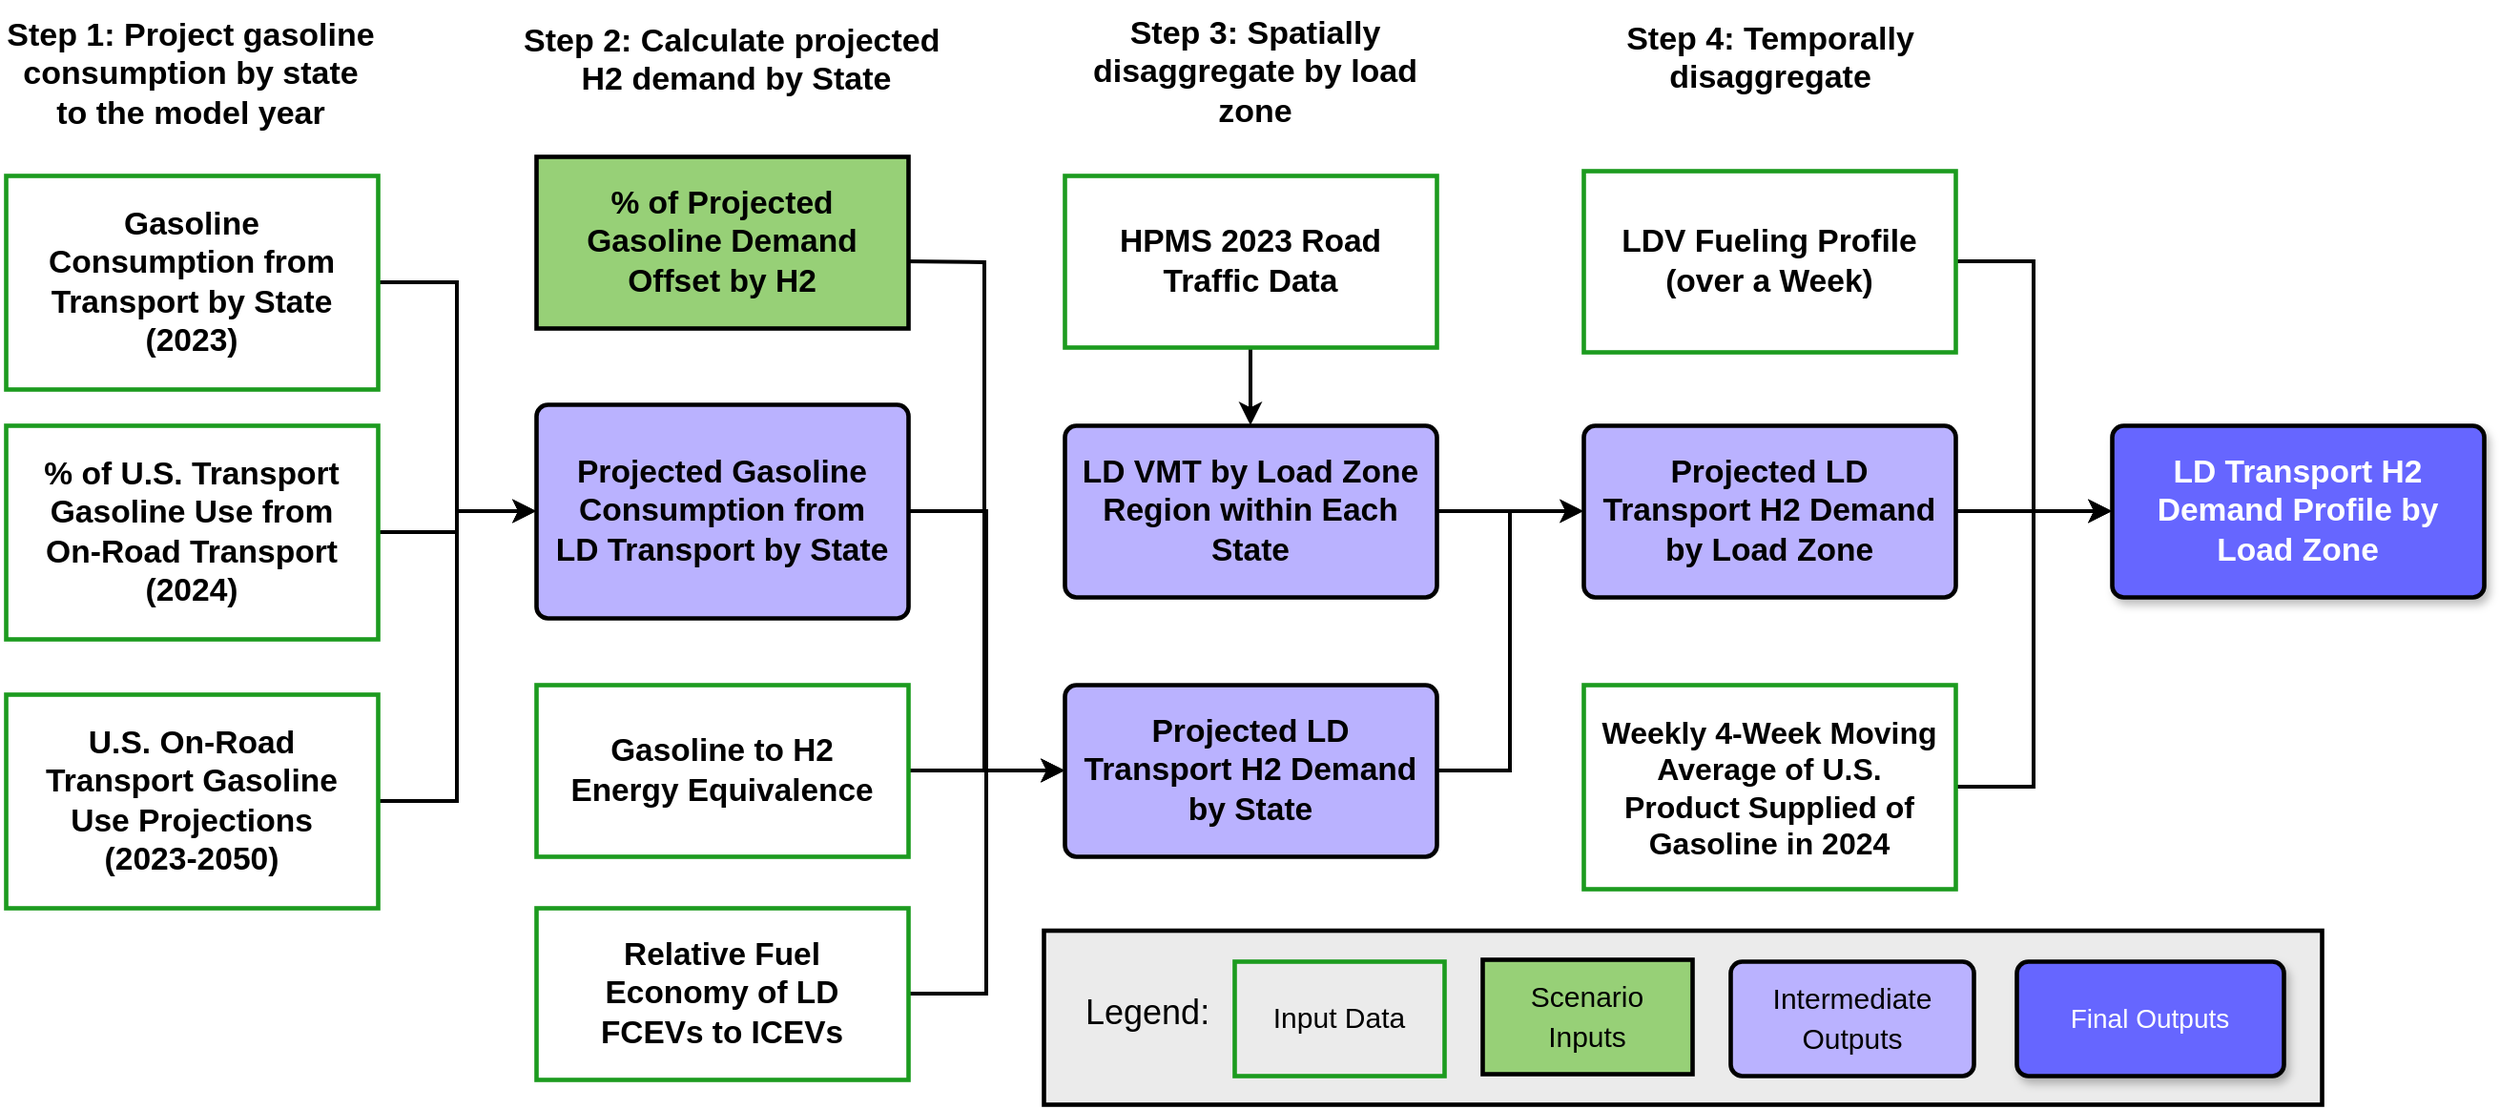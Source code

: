 <mxfile version="28.1.2">
  <diagram name="Page-1" id="tvLAB2uGc-5grK_Enac1">
    <mxGraphModel dx="2594" dy="1349" grid="1" gridSize="10" guides="1" tooltips="1" connect="1" arrows="1" fold="1" page="0" pageScale="1" pageWidth="1100" pageHeight="850" math="0" shadow="0">
      <root>
        <mxCell id="0" />
        <mxCell id="1" parent="0" />
        <mxCell id="dEbh50wQoavsR-OBHUa4-4" value="" style="html=1;overflow=block;blockSpacing=1;whiteSpace=wrap;fontSize=16.8;fontStyle=1;align=center;spacing=9;strokeOpacity=100;fillOpacity=100;rounded=0;absoluteArcSize=1;arcSize=12;strokeWidth=2.3;lucidId=vB_j5El_Hg4W;fillColor=#EBEBEB;" vertex="1" parent="1">
          <mxGeometry x="-451" y="155.75" width="670" height="91.25" as="geometry" />
        </mxCell>
        <mxCell id="cWuKMoKahMMsqKZCvLfM-26" style="edgeStyle=orthogonalEdgeStyle;rounded=0;orthogonalLoop=1;jettySize=auto;html=1;exitX=1;exitY=0.5;exitDx=0;exitDy=0;entryX=0;entryY=0.5;entryDx=0;entryDy=0;fontStyle=1;fontSize=16;strokeWidth=2;" parent="1" source="cWuKMoKahMMsqKZCvLfM-1" target="cWuKMoKahMMsqKZCvLfM-13" edge="1">
          <mxGeometry relative="1" as="geometry" />
        </mxCell>
        <mxCell id="cWuKMoKahMMsqKZCvLfM-1" value="Gasoline Consumption from Transport by State (2023)" style="html=1;overflow=block;blockSpacing=1;whiteSpace=wrap;fontSize=16.8;fontStyle=1;align=center;spacing=9;strokeOpacity=100;fillOpacity=0;rounded=0;absoluteArcSize=1;arcSize=12;strokeWidth=2.3;lucidId=Ra_jEc_tzvwS;strokeColor=#1C9B1F;" parent="1" vertex="1">
          <mxGeometry x="-995" y="-240" width="195" height="112" as="geometry" />
        </mxCell>
        <mxCell id="cWuKMoKahMMsqKZCvLfM-27" style="edgeStyle=orthogonalEdgeStyle;rounded=0;orthogonalLoop=1;jettySize=auto;html=1;entryX=0;entryY=0.5;entryDx=0;entryDy=0;fontStyle=1;strokeWidth=2;" parent="1" source="cWuKMoKahMMsqKZCvLfM-2" target="cWuKMoKahMMsqKZCvLfM-13" edge="1">
          <mxGeometry relative="1" as="geometry" />
        </mxCell>
        <mxCell id="cWuKMoKahMMsqKZCvLfM-2" value="% of U.S. Transport Gasoline Use from On-Road Transport (2024)" style="html=1;overflow=block;blockSpacing=1;whiteSpace=wrap;fontSize=16.8;fontStyle=1;align=center;spacing=9;strokeOpacity=100;fillOpacity=0;rounded=0;absoluteArcSize=1;arcSize=12;fillColor=#000000;strokeWidth=2.3;lucidId=Bf6ri0L1tkaB;strokeColor=#1C9B1F;" parent="1" vertex="1">
          <mxGeometry x="-995" y="-109" width="195" height="112" as="geometry" />
        </mxCell>
        <mxCell id="cWuKMoKahMMsqKZCvLfM-28" style="edgeStyle=orthogonalEdgeStyle;rounded=0;orthogonalLoop=1;jettySize=auto;html=1;exitX=1;exitY=0.5;exitDx=0;exitDy=0;entryX=0;entryY=0.5;entryDx=0;entryDy=0;fontStyle=1;strokeWidth=2;" parent="1" source="cWuKMoKahMMsqKZCvLfM-3" target="cWuKMoKahMMsqKZCvLfM-13" edge="1">
          <mxGeometry relative="1" as="geometry" />
        </mxCell>
        <mxCell id="cWuKMoKahMMsqKZCvLfM-3" value="U.S. On-Road Transport Gasoline Use Projections (2023-2050)" style="html=1;overflow=block;blockSpacing=1;whiteSpace=wrap;fontSize=16.8;fontStyle=1;align=center;spacing=9;strokeOpacity=100;fillOpacity=0;rounded=0;absoluteArcSize=1;arcSize=12;fillColor=#000000;strokeWidth=2.3;lucidId=fg6rZgMcyNaT;strokeColor=#1C9B1F;" parent="1" vertex="1">
          <mxGeometry x="-995" y="32" width="195" height="112" as="geometry" />
        </mxCell>
        <mxCell id="cWuKMoKahMMsqKZCvLfM-34" style="edgeStyle=orthogonalEdgeStyle;rounded=0;orthogonalLoop=1;jettySize=auto;html=1;exitX=1;exitY=0.5;exitDx=0;exitDy=0;entryX=0;entryY=0.5;entryDx=0;entryDy=0;strokeWidth=2;" parent="1" source="cWuKMoKahMMsqKZCvLfM-4" target="cWuKMoKahMMsqKZCvLfM-6" edge="1">
          <mxGeometry relative="1" as="geometry" />
        </mxCell>
        <mxCell id="cWuKMoKahMMsqKZCvLfM-4" value="Relative Fuel Economy of LD FCEVs to ICEVs " style="html=1;overflow=block;blockSpacing=1;whiteSpace=wrap;fontSize=16.7;fontStyle=1;align=center;spacing=9;strokeOpacity=100;fillOpacity=0;rounded=0;absoluteArcSize=1;arcSize=12;fillColor=#000000;strokeWidth=2.3;lucidId=.a_jLDfp3aDH;strokeColor=#1C9B1F;" parent="1" vertex="1">
          <mxGeometry x="-717" y="144" width="195" height="90" as="geometry" />
        </mxCell>
        <mxCell id="cWuKMoKahMMsqKZCvLfM-38" style="edgeStyle=orthogonalEdgeStyle;rounded=0;orthogonalLoop=1;jettySize=auto;html=1;exitX=1;exitY=0.5;exitDx=0;exitDy=0;entryX=0;entryY=0.5;entryDx=0;entryDy=0;strokeWidth=2;" parent="1" source="cWuKMoKahMMsqKZCvLfM-6" target="cWuKMoKahMMsqKZCvLfM-36" edge="1">
          <mxGeometry relative="1" as="geometry" />
        </mxCell>
        <mxCell id="cWuKMoKahMMsqKZCvLfM-6" value=" Projected LD Transport H2 Demand by State" style="html=1;overflow=block;blockSpacing=1;whiteSpace=wrap;fontSize=16.8;fontStyle=1;align=center;spacing=9;strokeOpacity=100;fillOpacity=100;rounded=1;absoluteArcSize=1;arcSize=12;fillColor=#BAB2FF;strokeWidth=2.3;lucidId=0c_j3FTjjWoH;" parent="1" vertex="1">
          <mxGeometry x="-440" y="27" width="195" height="90" as="geometry" />
        </mxCell>
        <mxCell id="cWuKMoKahMMsqKZCvLfM-37" style="edgeStyle=orthogonalEdgeStyle;rounded=0;orthogonalLoop=1;jettySize=auto;html=1;exitX=1;exitY=0.5;exitDx=0;exitDy=0;entryX=0;entryY=0.5;entryDx=0;entryDy=0;strokeWidth=2;" parent="1" source="cWuKMoKahMMsqKZCvLfM-8" target="cWuKMoKahMMsqKZCvLfM-36" edge="1">
          <mxGeometry relative="1" as="geometry" />
        </mxCell>
        <mxCell id="cWuKMoKahMMsqKZCvLfM-8" value="LD VMT by Load Zone Region within Each State" style="html=1;overflow=block;blockSpacing=1;whiteSpace=wrap;fontSize=16.8;fontStyle=1;align=center;spacing=9;strokeOpacity=100;fillOpacity=100;rounded=1;absoluteArcSize=1;arcSize=12;fillColor=#BAB2FF;strokeWidth=2.3;lucidId=Qf_jCI67Q3wd;" parent="1" vertex="1">
          <mxGeometry x="-440" y="-109" width="195" height="90" as="geometry" />
        </mxCell>
        <mxCell id="cWuKMoKahMMsqKZCvLfM-40" style="edgeStyle=orthogonalEdgeStyle;rounded=0;orthogonalLoop=1;jettySize=auto;html=1;exitX=1;exitY=0.5;exitDx=0;exitDy=0;entryX=0;entryY=0.5;entryDx=0;entryDy=0;strokeWidth=2;" parent="1" source="cWuKMoKahMMsqKZCvLfM-10" target="cWuKMoKahMMsqKZCvLfM-39" edge="1">
          <mxGeometry relative="1" as="geometry" />
        </mxCell>
        <mxCell id="cWuKMoKahMMsqKZCvLfM-10" value="LDV Fueling Profile (over a Week)" style="html=1;overflow=block;blockSpacing=1;whiteSpace=wrap;fontSize=16.8;fontStyle=1;align=center;spacing=9;strokeOpacity=100;fillOpacity=100;rounded=0;absoluteArcSize=1;arcSize=12;strokeWidth=2.3;lucidId=vB_j5El_Hg4W;strokeColor=#1C9B1F;" parent="1" vertex="1">
          <mxGeometry x="-168" y="-242.5" width="195" height="95" as="geometry" />
        </mxCell>
        <mxCell id="cWuKMoKahMMsqKZCvLfM-30" style="edgeStyle=orthogonalEdgeStyle;rounded=0;orthogonalLoop=1;jettySize=auto;html=1;exitX=1;exitY=0.5;exitDx=0;exitDy=0;entryX=0;entryY=0.5;entryDx=0;entryDy=0;strokeWidth=2;" parent="1" target="cWuKMoKahMMsqKZCvLfM-6" edge="1">
          <mxGeometry relative="1" as="geometry">
            <mxPoint x="-525" y="-195" as="sourcePoint" />
          </mxGeometry>
        </mxCell>
        <mxCell id="cWuKMoKahMMsqKZCvLfM-33" style="edgeStyle=orthogonalEdgeStyle;rounded=0;orthogonalLoop=1;jettySize=auto;html=1;exitX=1;exitY=0.5;exitDx=0;exitDy=0;entryX=0;entryY=0.5;entryDx=0;entryDy=0;strokeWidth=2;" parent="1" source="cWuKMoKahMMsqKZCvLfM-12" target="cWuKMoKahMMsqKZCvLfM-6" edge="1">
          <mxGeometry relative="1" as="geometry" />
        </mxCell>
        <mxCell id="cWuKMoKahMMsqKZCvLfM-12" value="Gasoline to H2 Energy Equivalence" style="html=1;overflow=block;blockSpacing=1;whiteSpace=wrap;fontSize=16.7;fontStyle=1;align=center;spacing=9;strokeOpacity=100;fillOpacity=0;rounded=0;absoluteArcSize=1;arcSize=12;fillColor=#000000;strokeWidth=2.3;lucidId=4p.pPyBsTCvJ;strokeColor=#1C9B1F;" parent="1" vertex="1">
          <mxGeometry x="-717" y="27" width="195" height="90" as="geometry" />
        </mxCell>
        <mxCell id="cWuKMoKahMMsqKZCvLfM-32" style="edgeStyle=orthogonalEdgeStyle;rounded=0;orthogonalLoop=1;jettySize=auto;html=1;exitX=1;exitY=0.5;exitDx=0;exitDy=0;entryX=0;entryY=0.5;entryDx=0;entryDy=0;strokeWidth=2;" parent="1" source="cWuKMoKahMMsqKZCvLfM-13" target="cWuKMoKahMMsqKZCvLfM-6" edge="1">
          <mxGeometry relative="1" as="geometry" />
        </mxCell>
        <mxCell id="cWuKMoKahMMsqKZCvLfM-13" value="Projected Gasoline Consumption from LD Transport by State" style="html=1;overflow=block;blockSpacing=1;whiteSpace=wrap;fontSize=16.8;fontStyle=1;align=center;spacing=9;strokeOpacity=100;fillOpacity=100;rounded=1;absoluteArcSize=1;arcSize=12;fillColor=#BAB2FF;strokeWidth=2.3;lucidId=~h6rGYWSRmal;" parent="1" vertex="1">
          <mxGeometry x="-717" y="-120" width="195" height="112" as="geometry" />
        </mxCell>
        <mxCell id="cWuKMoKahMMsqKZCvLfM-42" style="edgeStyle=orthogonalEdgeStyle;rounded=0;orthogonalLoop=1;jettySize=auto;html=1;exitX=1;exitY=0.5;exitDx=0;exitDy=0;entryX=0;entryY=0.5;entryDx=0;entryDy=0;strokeWidth=2;" parent="1" source="cWuKMoKahMMsqKZCvLfM-18" target="cWuKMoKahMMsqKZCvLfM-39" edge="1">
          <mxGeometry relative="1" as="geometry" />
        </mxCell>
        <mxCell id="cWuKMoKahMMsqKZCvLfM-18" value="Weekly 4-Week Moving Average of U.S. Product Supplied of Gasoline in 2024" style="html=1;overflow=block;blockSpacing=1;whiteSpace=wrap;fontSize=16;fontStyle=1;align=center;spacing=9;strokeOpacity=100;fillOpacity=100;rounded=0;absoluteArcSize=1;arcSize=12;fillColor=default;strokeWidth=2.3;lucidId=L5OtnDn3VvMG;strokeColor=#1C9B1F;" parent="1" vertex="1">
          <mxGeometry x="-168" y="27" width="195" height="107" as="geometry" />
        </mxCell>
        <mxCell id="cWuKMoKahMMsqKZCvLfM-25" style="edgeStyle=orthogonalEdgeStyle;rounded=0;orthogonalLoop=1;jettySize=auto;html=1;exitX=0.5;exitY=1;exitDx=0;exitDy=0;entryX=0.5;entryY=0;entryDx=0;entryDy=0;strokeWidth=2;" parent="1" source="cWuKMoKahMMsqKZCvLfM-19" target="cWuKMoKahMMsqKZCvLfM-8" edge="1">
          <mxGeometry relative="1" as="geometry" />
        </mxCell>
        <mxCell id="cWuKMoKahMMsqKZCvLfM-19" value="HPMS 2023 Road Traffic Data" style="html=1;overflow=block;blockSpacing=1;whiteSpace=wrap;fontSize=16.8;fontStyle=1;align=center;spacing=9;strokeOpacity=100;fillOpacity=0;rounded=0;absoluteArcSize=1;arcSize=12;fillColor=#000000;strokeWidth=2.3;lucidId=MCaMwGwd_Zn1;strokeColor=#1C9B1F;" parent="1" vertex="1">
          <mxGeometry x="-440" y="-240" width="195" height="90" as="geometry" />
        </mxCell>
        <mxCell id="cWuKMoKahMMsqKZCvLfM-22" value="&lt;span style=&quot;color: rgb(0, 0, 0); font-family: Helvetica; font-size: 17px; font-style: normal; font-variant-ligatures: normal; font-variant-caps: normal; font-weight: 700; letter-spacing: normal; orphans: 2; text-indent: 0px; text-transform: none; widows: 2; word-spacing: 0px; -webkit-text-stroke-width: 0px; white-space: normal; text-decoration-thickness: initial; text-decoration-style: initial; text-decoration-color: initial; float: none; display: inline !important;&quot;&gt;Step 1: Project gasoline consumption by state to the model year&lt;/span&gt;" style="text;whiteSpace=wrap;html=1;align=center;" parent="1" vertex="1">
          <mxGeometry x="-997.5" y="-330" width="197.5" height="70" as="geometry" />
        </mxCell>
        <mxCell id="cWuKMoKahMMsqKZCvLfM-23" value="&lt;span style=&quot;color: rgb(0, 0, 0); font-family: Helvetica; font-size: 17px; font-style: normal; font-variant-ligatures: normal; font-variant-caps: normal; font-weight: 700; letter-spacing: normal; orphans: 2; text-indent: 0px; text-transform: none; widows: 2; word-spacing: 0px; -webkit-text-stroke-width: 0px; white-space: normal; text-decoration-thickness: initial; text-decoration-style: initial; text-decoration-color: initial; float: none; display: inline !important;&quot;&gt;Step 2: Calculate projected&amp;nbsp; H2 demand by State&lt;/span&gt;" style="text;whiteSpace=wrap;html=1;align=center;labelBackgroundColor=none;" parent="1" vertex="1">
          <mxGeometry x="-727" y="-327.5" width="230" height="51" as="geometry" />
        </mxCell>
        <mxCell id="cWuKMoKahMMsqKZCvLfM-24" value="&lt;span style=&quot;font-family: Helvetica; font-size: 17px; font-style: normal; font-variant-ligatures: normal; font-variant-caps: normal; font-weight: 700; letter-spacing: normal; orphans: 2; text-indent: 0px; text-transform: none; widows: 2; word-spacing: 0px; -webkit-text-stroke-width: 0px; white-space: normal; text-decoration-thickness: initial; text-decoration-style: initial; text-decoration-color: initial; float: none; display: inline !important;&quot;&gt;Step 3: Spatially disaggregate by load zone&lt;/span&gt;" style="text;whiteSpace=wrap;html=1;fontColor=default;labelBackgroundColor=none;align=center;" parent="1" vertex="1">
          <mxGeometry x="-440" y="-331.5" width="200" height="52.5" as="geometry" />
        </mxCell>
        <mxCell id="cWuKMoKahMMsqKZCvLfM-35" value="&lt;span style=&quot;font-family: Helvetica; font-size: 17px; font-style: normal; font-variant-ligatures: normal; font-variant-caps: normal; font-weight: 700; letter-spacing: normal; orphans: 2; text-indent: 0px; text-transform: none; widows: 2; word-spacing: 0px; -webkit-text-stroke-width: 0px; white-space: normal; text-decoration-thickness: initial; text-decoration-style: initial; text-decoration-color: initial; float: none; display: inline !important;&quot;&gt;Step 4: Temporally disaggregate&lt;/span&gt;" style="text;whiteSpace=wrap;html=1;fontColor=default;labelBackgroundColor=none;align=center;" parent="1" vertex="1">
          <mxGeometry x="-165.5" y="-328" width="190" height="50" as="geometry" />
        </mxCell>
        <mxCell id="dEbh50wQoavsR-OBHUa4-16" style="edgeStyle=orthogonalEdgeStyle;rounded=0;orthogonalLoop=1;jettySize=auto;html=1;exitX=1;exitY=0.5;exitDx=0;exitDy=0;strokeWidth=2;" edge="1" parent="1" source="cWuKMoKahMMsqKZCvLfM-36" target="cWuKMoKahMMsqKZCvLfM-39">
          <mxGeometry relative="1" as="geometry" />
        </mxCell>
        <mxCell id="cWuKMoKahMMsqKZCvLfM-36" value="Projected LD Transport H2 Demand by Load Zone" style="html=1;overflow=block;blockSpacing=1;whiteSpace=wrap;fontSize=16.8;fontStyle=1;align=center;spacing=9;strokeOpacity=100;fillOpacity=100;rounded=1;absoluteArcSize=1;arcSize=12;fillColor=#BAB2FF;strokeWidth=2.3;lucidId=Qf_jCI67Q3wd;" parent="1" vertex="1">
          <mxGeometry x="-168" y="-109" width="195" height="90" as="geometry" />
        </mxCell>
        <mxCell id="cWuKMoKahMMsqKZCvLfM-39" value="&lt;font&gt;LD Transport&amp;nbsp;H2 Demand Profile by Load Zone&lt;/font&gt;" style="html=1;overflow=block;blockSpacing=1;whiteSpace=wrap;fontSize=16.8;fontStyle=1;align=center;spacing=9;strokeOpacity=100;fillOpacity=100;rounded=1;absoluteArcSize=1;arcSize=12;strokeWidth=2.3;lucidId=Qf_jCI67Q3wd;shadow=1;fillColor=#6666FF;fontColor=#ffffff;strokeColor=#000000;" parent="1" vertex="1">
          <mxGeometry x="109" y="-109" width="195" height="90" as="geometry" />
        </mxCell>
        <mxCell id="cWuKMoKahMMsqKZCvLfM-44" value="&lt;font style=&quot;font-size: 18px;&quot;&gt;Legend:&lt;/font&gt;" style="text;whiteSpace=wrap;html=1;" parent="1" vertex="1">
          <mxGeometry x="-431" y="182" width="250" height="40" as="geometry" />
        </mxCell>
        <mxCell id="cWuKMoKahMMsqKZCvLfM-45" value="&lt;font style=&quot;font-size: 15px; font-weight: normal;&quot;&gt;Input Data&lt;/font&gt;" style="html=1;overflow=block;blockSpacing=1;whiteSpace=wrap;fontSize=16.7;fontStyle=1;align=center;spacing=9;strokeOpacity=100;fillOpacity=0;rounded=0;absoluteArcSize=1;arcSize=12;fillColor=#000000;strokeWidth=2.3;lucidId=k7AmEFViBjR.;strokeColor=#1C9B1F;" parent="1" vertex="1">
          <mxGeometry x="-351" y="172" width="110" height="60" as="geometry" />
        </mxCell>
        <mxCell id="cWuKMoKahMMsqKZCvLfM-46" value="&lt;font style=&quot;font-size: 15px; font-weight: normal;&quot;&gt;Intermediate Outputs&lt;/font&gt;" style="html=1;overflow=block;blockSpacing=1;whiteSpace=wrap;fontSize=16.8;fontStyle=1;align=center;spacing=9;strokeOpacity=100;fillOpacity=100;rounded=1;absoluteArcSize=1;arcSize=12;fillColor=#BAB2FF;strokeWidth=2.3;lucidId=Qf_jCI67Q3wd;" parent="1" vertex="1">
          <mxGeometry x="-91" y="172" width="127.5" height="60" as="geometry" />
        </mxCell>
        <mxCell id="cWuKMoKahMMsqKZCvLfM-48" value="&lt;font style=&quot;font-size: 14px; font-weight: normal;&quot;&gt;Final Outputs&lt;/font&gt;" style="html=1;overflow=block;blockSpacing=1;whiteSpace=wrap;fontSize=16.8;fontStyle=1;align=center;spacing=9;strokeOpacity=100;fillOpacity=100;rounded=1;absoluteArcSize=1;arcSize=12;strokeWidth=2.3;lucidId=Qf_jCI67Q3wd;shadow=1;fillColor=#6666FF;fontColor=#ffffff;strokeColor=#000000;" parent="1" vertex="1">
          <mxGeometry x="59" y="172" width="140" height="60" as="geometry" />
        </mxCell>
        <mxCell id="dEbh50wQoavsR-OBHUa4-7" value="% of Projected Gasoline Demand Offset by H2" style="html=1;overflow=block;blockSpacing=1;whiteSpace=wrap;fontSize=16.8;fontStyle=1;align=center;spacing=9;strokeOpacity=100;fillOpacity=100;rounded=0;absoluteArcSize=1;arcSize=12;fillColor=#97D077;strokeWidth=2.3;lucidId=0c_j3FTjjWoH;" vertex="1" parent="1">
          <mxGeometry x="-717" y="-250" width="195" height="90" as="geometry" />
        </mxCell>
        <mxCell id="dEbh50wQoavsR-OBHUa4-8" value="&lt;span style=&quot;font-weight: normal;&quot;&gt;&lt;font style=&quot;font-size: 15px;&quot;&gt;Scenario Inputs&lt;/font&gt;&lt;/span&gt;" style="html=1;overflow=block;blockSpacing=1;whiteSpace=wrap;fontSize=16.8;fontStyle=1;align=center;spacing=9;strokeOpacity=100;fillOpacity=100;rounded=0;absoluteArcSize=1;arcSize=12;fillColor=#97D077;strokeWidth=2.3;lucidId=0c_j3FTjjWoH;" vertex="1" parent="1">
          <mxGeometry x="-221" y="171" width="110" height="60" as="geometry" />
        </mxCell>
      </root>
    </mxGraphModel>
  </diagram>
</mxfile>
